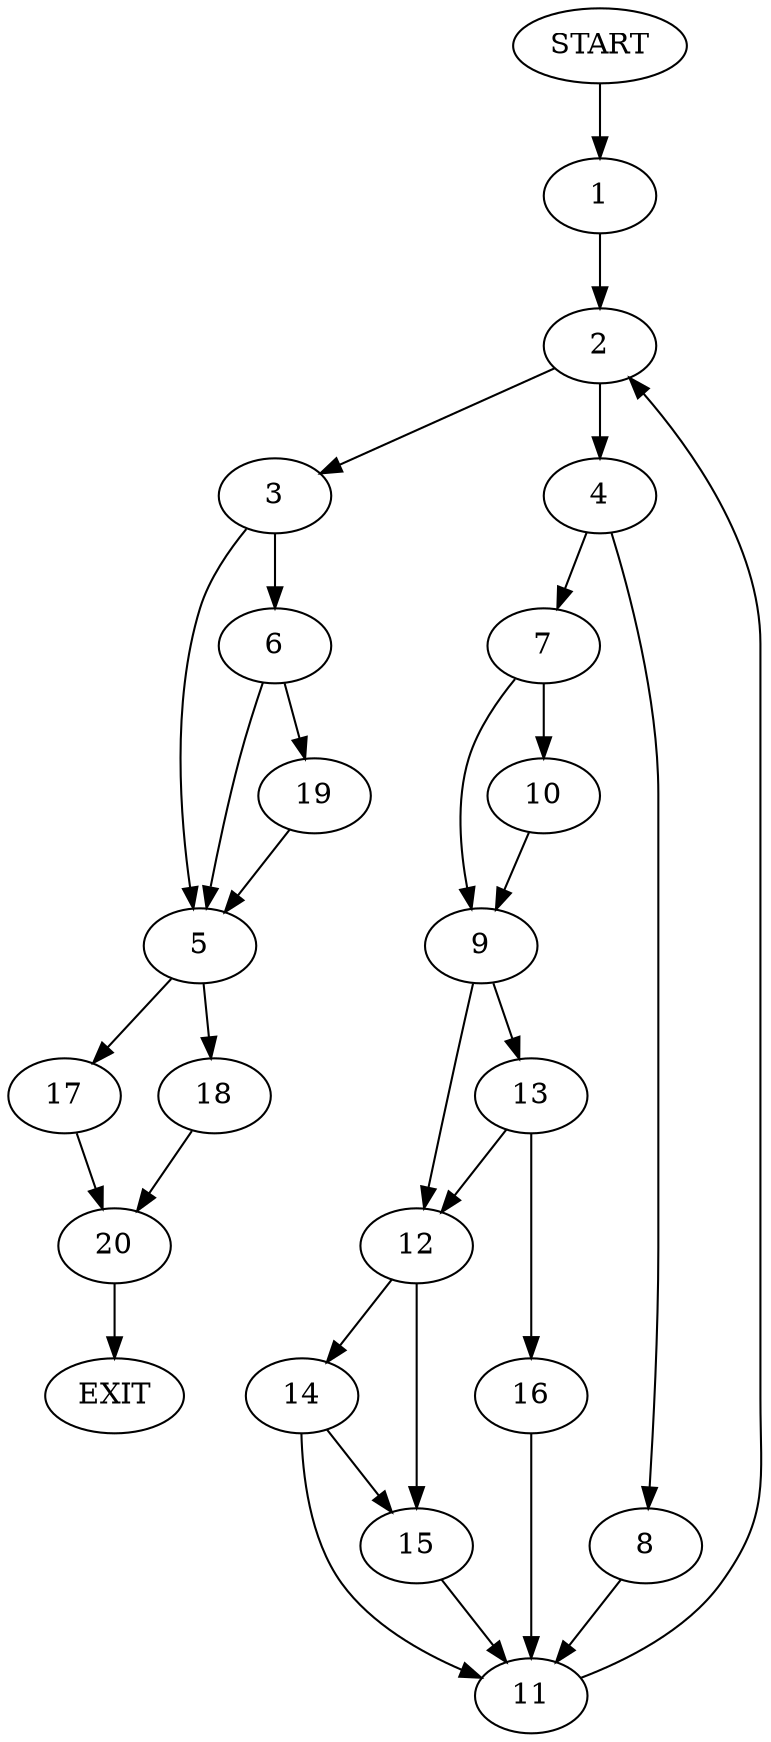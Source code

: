 digraph {
0 [label="START"]
21 [label="EXIT"]
0 -> 1
1 -> 2
2 -> 3
2 -> 4
3 -> 5
3 -> 6
4 -> 7
4 -> 8
7 -> 9
7 -> 10
8 -> 11
9 -> 12
9 -> 13
10 -> 9
12 -> 14
12 -> 15
13 -> 16
13 -> 12
16 -> 11
11 -> 2
15 -> 11
14 -> 15
14 -> 11
5 -> 17
5 -> 18
6 -> 5
6 -> 19
19 -> 5
17 -> 20
18 -> 20
20 -> 21
}
